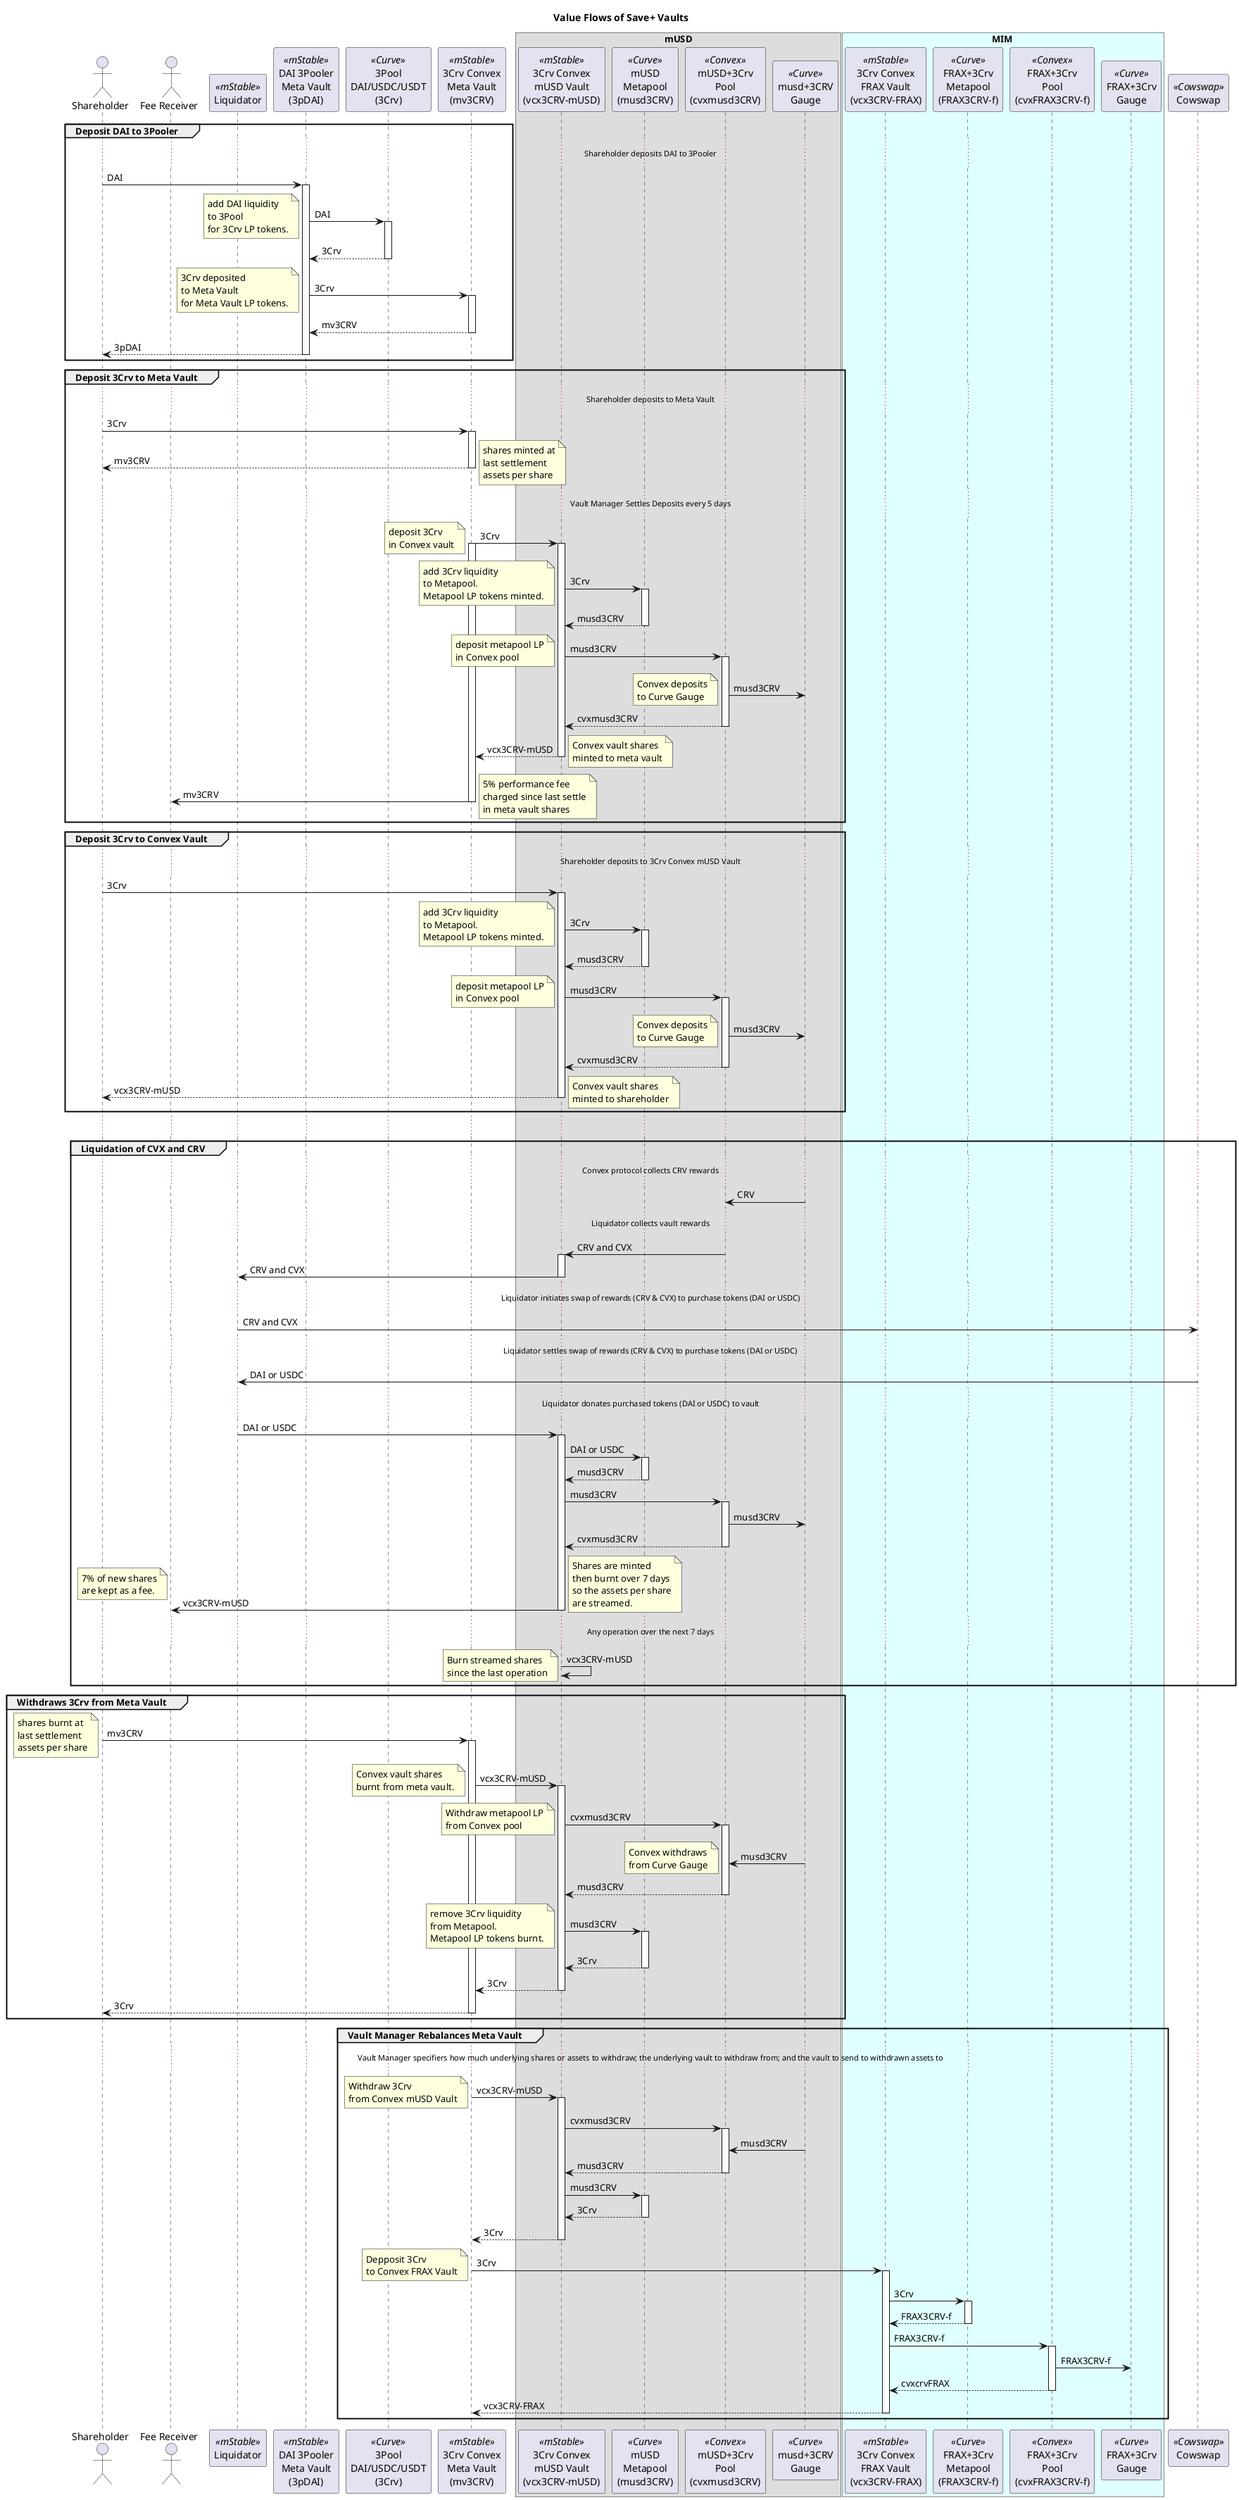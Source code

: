 @startuml

title "Value Flows of Save+ Vaults"

actor "Shareholder" as sh
actor "Fee Receiver" as fr
participant "Liquidator" as l <<mStable>>
participant "DAI 3Pooler\nMeta Vault\n(3pDAI)" as 3pDAI <<mStable>>
participant "3Pool\nDAI/USDC/USDT\n(3Crv)" as 3pool <<Curve>>
participant "3Crv Convex\nMeta Vault\n(mv3CRV)" as mv <<mStable>>
box mUSD
participant "3Crv Convex\nmUSD Vault\n(vcx3CRV-mUSD)" as musdbv <<mStable>>
participant "mUSD\nMetapool\n(musd3CRV)" as musdmp <<Curve>>
participant "mUSD+3Crv\nPool\n(cvxmusd3CRV)" as cvxmusd <<Convex>>
participant "musd+3CRV\nGauge" as musdg <<Curve>>
end box
box MIM #LightCyan
participant "3Crv Convex\nFRAX Vault\n(vcx3CRV-FRAX)" as mimbv <<mStable>>
participant "FRAX+3Crv\nMetapool\n(FRAX3CRV-f)" as mimmp <<Curve>>
participant "FRAX+3Crv\nPool\n(cvxFRAX3CRV-f)" as cvxmim <<Convex>>
participant "FRAX+3Crv\nGauge" as mimg <<Curve>>
end box
participant "Cowswap" as cs <<Cowswap>>

group #transparent Deposit DAI to 3Pooler

... Shareholder deposits DAI to 3Pooler ...

sh -> 3pDAI : DAI
activate 3pDAI
3pDAI -> 3pool : DAI
activate 3pool
note left : add DAI liquidity\nto 3Pool\nfor 3Crv LP tokens.
return 3Crv
3pDAI -> mv : 3Crv
activate mv
note left : 3Crv deposited\nto Meta Vault\nfor Meta Vault LP tokens.
return mv3CRV
return 3pDAI

end

group #transparent Deposit 3Crv to Meta Vault

... Shareholder deposits to Meta Vault ...

sh -> mv : 3Crv
activate mv
return mv3CRV
note right : shares minted at\nlast settlement\nassets per share

... Vault Manager Settles Deposits every 5 days ...

mv -> musdbv : 3Crv
activate mv
activate musdbv
note left : deposit 3Crv\nin Convex vault
musdbv -> musdmp : 3Crv
activate musdmp
note left : add 3Crv liquidity\nto Metapool.\nMetapool LP tokens minted.
return musd3CRV
musdbv -> cvxmusd : musd3CRV
activate cvxmusd
note left : deposit metapool LP\nin Convex pool
cvxmusd -> musdg : musd3CRV
note left : Convex deposits\nto Curve Gauge
' activate musdg
' return 
return cvxmusd3CRV
return vcx3CRV-mUSD
note right : Convex vault shares\nminted to meta vault

mv -> fr : mv3CRV
note right : 5% performance fee\ncharged since last settle\nin meta vault shares
deactivate mv

end

group #transparent Deposit 3Crv to Convex Vault

... Shareholder deposits to 3Crv Convex mUSD Vault ...

sh -> musdbv : 3Crv
activate musdbv
musdbv -> musdmp : 3Crv
activate musdmp
note left : add 3Crv liquidity\nto Metapool.\nMetapool LP tokens minted.
return musd3CRV
musdbv -> cvxmusd : musd3CRV
activate cvxmusd
note left : deposit metapool LP\nin Convex pool
cvxmusd -> musdg : musd3CRV
note left : Convex deposits\nto Curve Gauge
' activate musdg
' return 
return cvxmusd3CRV
return vcx3CRV-mUSD
note right : Convex vault shares\nminted to shareholder

end

...

group #transparent Liquidation of CVX and CRV

... Convex protocol collects CRV rewards ...

musdg -> cvxmusd : CRV

... Liquidator collects vault rewards ...

cvxmusd -> musdbv : CRV and CVX
activate musdbv
musdbv -> l : CRV and CVX
deactivate musdbv

... Liquidator initiates swap of rewards (CRV & CVX) to purchase tokens (DAI or USDC) ...

l -> cs : CRV and CVX

... Liquidator settles swap of rewards (CRV & CVX) to purchase tokens (DAI or USDC) ...

cs -> l : DAI or USDC

... Liquidator donates purchased tokens (DAI or USDC) to vault ...

l -> musdbv : DAI or USDC
' activate l
activate musdbv
musdbv -> musdmp : DAI or USDC
activate musdmp
return musd3CRV
musdbv -> cvxmusd : musd3CRV
activate cvxmusd
cvxmusd -> musdg : musd3CRV
' activate musdg
' return 
return cvxmusd3CRV

musdbv -> fr : vcx3CRV-mUSD
note left : 7% of new shares\nare kept as a fee.
note right : Shares are minted\nthen burnt over 7 days\nso the assets per share\nare streamed.
' return
deactivate musdbv

... Any operation over the next 7 days ...

musdbv -> musdbv : vcx3CRV-mUSD
note left : Burn streamed shares\nsince the last operation

end

group #transparent Withdraws 3Crv from Meta Vault

sh -> mv : mv3CRV
activate mv
note left : shares burnt at\nlast settlement\nassets per share
mv -> musdbv :  vcx3CRV-mUSD
activate musdbv
note left : Convex vault shares\nburnt from meta vault.

musdbv -> cvxmusd : cvxmusd3CRV
activate cvxmusd
note left : Withdraw metapool LP\nfrom Convex pool
musdg -> cvxmusd : musd3CRV
note left : Convex withdraws\nfrom Curve Gauge
return musd3CRV

musdbv -> musdmp : musd3CRV
activate musdmp
note left : remove 3Crv liquidity\nfrom Metapool.\nMetapool LP tokens burnt.
return 3Crv

return 3Crv
return 3Crv

end

group #transparent Vault Manager Rebalances Meta Vault

... Vault Manager specifiers how much underlying shares or assets to withdraw; the underlying vault to withdraw from; and the vault to send to withdrawn assets to ...

mv -> musdbv :  vcx3CRV-mUSD
activate musdbv
note left : Withdraw 3Crv\nfrom Convex mUSD Vault

musdbv -> cvxmusd : cvxmusd3CRV
activate cvxmusd
musdg -> cvxmusd : musd3CRV
return musd3CRV

musdbv -> musdmp : musd3CRV
activate musdmp
return 3Crv
return 3Crv


mv -> mimbv : 3Crv
activate mimbv
note left : Depposit 3Crv\nto Convex FRAX Vault
mimbv -> mimmp : 3Crv
activate mimmp
return FRAX3CRV-f
mimbv -> cvxmim : FRAX3CRV-f
activate cvxmim
cvxmim -> mimg : FRAX3CRV-f
' activate musdg
' return 
return cvxcrvFRAX
return vcx3CRV-FRAX

end

@enduml
